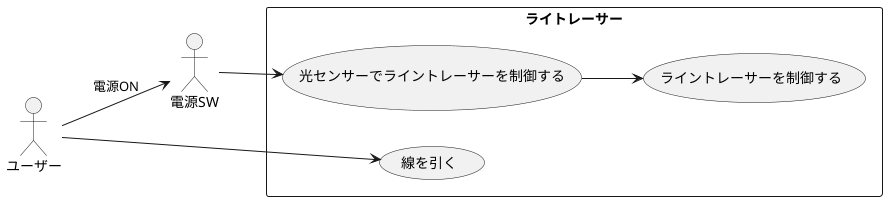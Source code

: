 @startuml

left to right direction

actor ユーザー as user
actor 電源SW as sw


rectangle ライトレーサー{

usecase ライントレーサーを制御する as line
usecase 光センサーでライントレーサーを制御する as a
usecase 線を引く
user --> sw : 電源ON
user --> 線を引く

sw --> a

a --> line



}

@enduml
